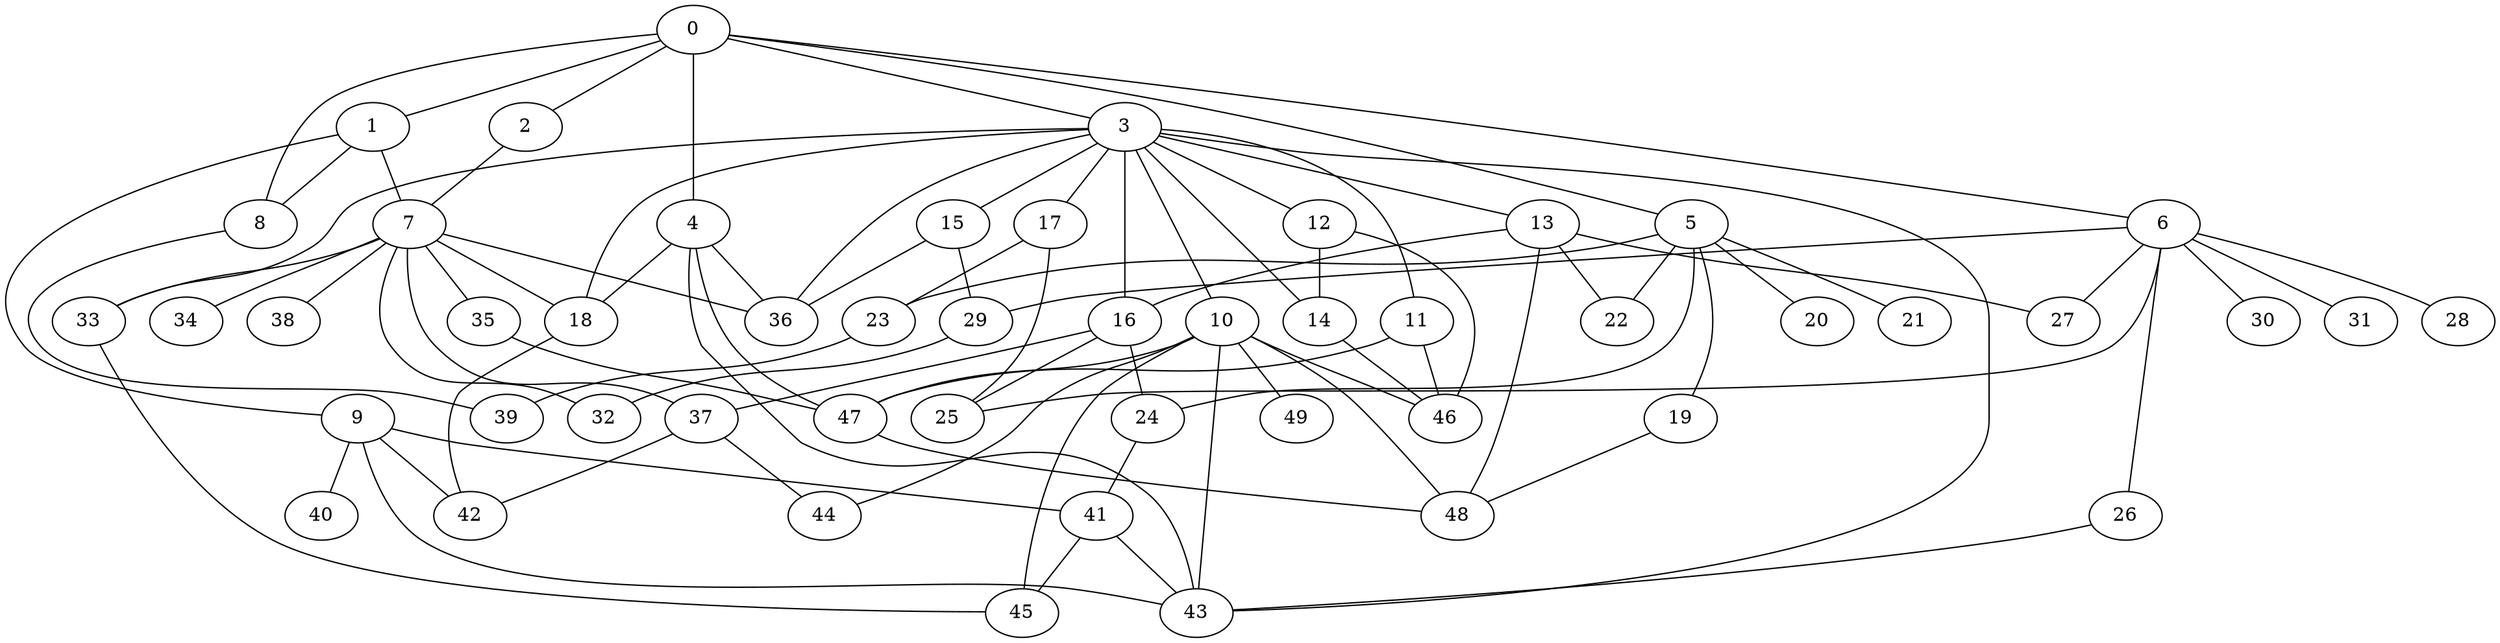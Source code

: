 
graph graphname {
    0 -- 1
0 -- 2
0 -- 3
0 -- 4
0 -- 5
0 -- 6
0 -- 8
1 -- 8
1 -- 9
1 -- 7
2 -- 7
3 -- 10
3 -- 11
3 -- 12
3 -- 13
3 -- 14
3 -- 15
3 -- 16
3 -- 17
3 -- 18
3 -- 33
3 -- 36
3 -- 43
4 -- 36
4 -- 18
4 -- 43
4 -- 47
5 -- 19
5 -- 20
5 -- 21
5 -- 22
5 -- 23
5 -- 24
6 -- 25
6 -- 26
6 -- 27
6 -- 28
6 -- 29
6 -- 30
6 -- 31
7 -- 32
7 -- 34
7 -- 35
7 -- 36
7 -- 37
7 -- 38
7 -- 33
7 -- 18
8 -- 39
9 -- 40
9 -- 42
9 -- 43
9 -- 41
10 -- 44
10 -- 45
10 -- 46
10 -- 47
10 -- 48
10 -- 49
10 -- 43
11 -- 47
11 -- 46
12 -- 14
12 -- 46
13 -- 22
13 -- 16
13 -- 48
13 -- 27
14 -- 46
15 -- 36
15 -- 29
16 -- 24
16 -- 25
16 -- 37
17 -- 25
17 -- 23
18 -- 42
19 -- 48
23 -- 39
24 -- 41
26 -- 43
29 -- 32
33 -- 45
35 -- 47
37 -- 42
37 -- 44
41 -- 43
41 -- 45
47 -- 48

}

